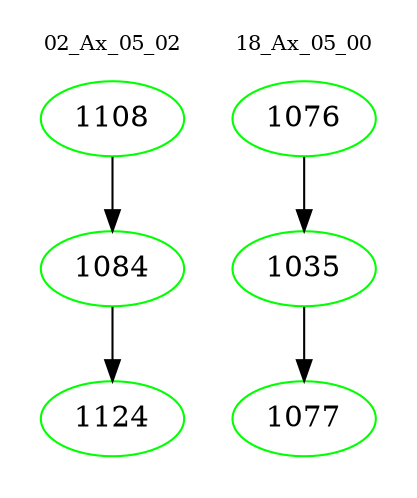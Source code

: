 digraph{
subgraph cluster_0 {
color = white
label = "02_Ax_05_02";
fontsize=10;
T0_1108 [label="1108", color="green"]
T0_1108 -> T0_1084 [color="black"]
T0_1084 [label="1084", color="green"]
T0_1084 -> T0_1124 [color="black"]
T0_1124 [label="1124", color="green"]
}
subgraph cluster_1 {
color = white
label = "18_Ax_05_00";
fontsize=10;
T1_1076 [label="1076", color="green"]
T1_1076 -> T1_1035 [color="black"]
T1_1035 [label="1035", color="green"]
T1_1035 -> T1_1077 [color="black"]
T1_1077 [label="1077", color="green"]
}
}
